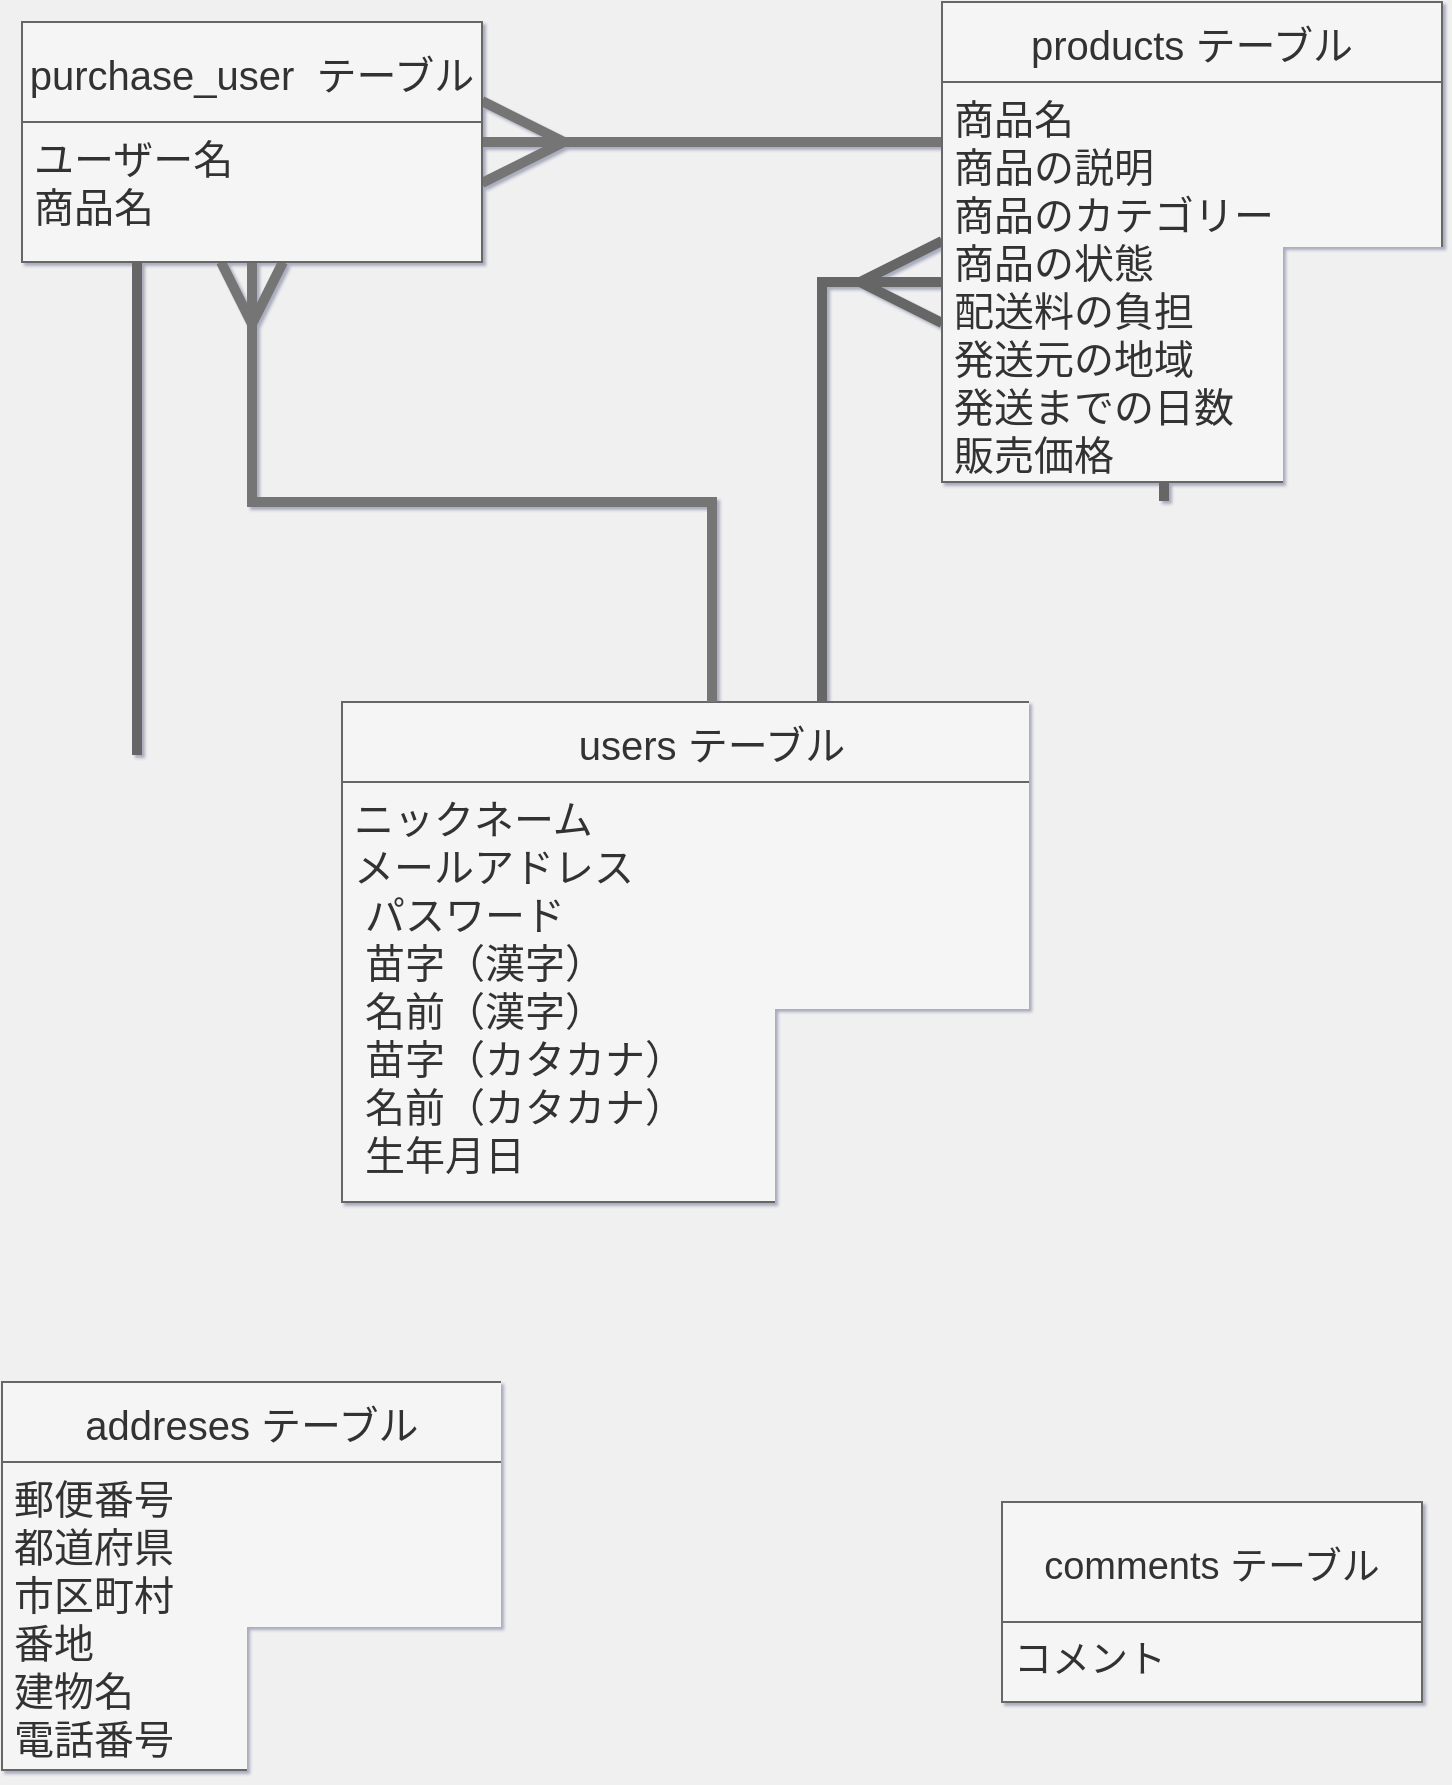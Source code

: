 <mxfile>
    <diagram id="F360aAQ5JifDP7STncQM" name="ページ1">
        <mxGraphModel dx="84" dy="238" grid="1" gridSize="10" guides="1" tooltips="1" connect="1" arrows="1" fold="1" page="1" pageScale="1" pageWidth="827" pageHeight="1169" background="#F0F0F0" math="0" shadow="1">
            <root>
                <mxCell id="0"/>
                <mxCell id="1" parent="0"/>
                <mxCell id="191" style="edgeStyle=orthogonalEdgeStyle;rounded=0;orthogonalLoop=1;jettySize=auto;html=1;entryX=0;entryY=0.5;entryDx=0;entryDy=0;endArrow=ERmany;endFill=0;endSize=35;fontSize=20;fillColor=#f5f5f5;strokeColor=#666666;strokeWidth=5;" edge="1" parent="1" source="146" target="154">
                    <mxGeometry relative="1" as="geometry">
                        <Array as="points">
                            <mxPoint x="460" y="230"/>
                        </Array>
                    </mxGeometry>
                </mxCell>
                <mxCell id="146" value="users テーブル" style="swimlane;fontStyle=0;childLayout=stackLayout;horizontal=1;startSize=40;horizontalStack=0;resizeParent=1;resizeParentMax=0;resizeLast=0;collapsible=1;marginBottom=0;align=center;fontSize=20;fillColor=#f5f5f5;strokeColor=#666666;fontColor=#333333;" vertex="1" parent="1">
                    <mxGeometry x="220" y="440" width="370" height="250" as="geometry"/>
                </mxCell>
                <mxCell id="150" style="edgeStyle=orthogonalEdgeStyle;rounded=0;orthogonalLoop=1;jettySize=auto;html=1;exitX=1;exitY=0.5;exitDx=0;exitDy=0;fontSize=19;" edge="1" parent="146" source="147" target="147">
                    <mxGeometry relative="1" as="geometry"/>
                </mxCell>
                <mxCell id="147" value="ニックネーム &#10;メールアドレス&#10; パスワード&#10; 苗字（漢字）&#10; 名前（漢字）&#10; 苗字（カタカナ） &#10; 名前（カタカナ）&#10; 生年月日" style="text;strokeColor=#666666;fillColor=#f5f5f5;spacingLeft=4;spacingRight=4;overflow=hidden;rotatable=0;points=[[0,0.5],[1,0.5]];portConstraint=eastwest;fontSize=20;fontColor=#333333;" vertex="1" parent="146">
                    <mxGeometry y="40" width="370" height="210" as="geometry"/>
                </mxCell>
                <mxCell id="203" style="edgeStyle=orthogonalEdgeStyle;rounded=0;orthogonalLoop=1;jettySize=auto;html=1;entryX=0.387;entryY=-0.036;entryDx=0;entryDy=0;entryPerimeter=0;endArrow=ERmany;endFill=0;endSize=35;fontSize=20;fillColor=#f5f5f5;strokeColor=#666666;startArrow=none;startFill=0;strokeWidth=5;" edge="1" parent="1" source="151" target="170">
                    <mxGeometry relative="1" as="geometry">
                        <Array as="points">
                            <mxPoint x="631" y="450"/>
                            <mxPoint x="631" y="450"/>
                        </Array>
                    </mxGeometry>
                </mxCell>
                <mxCell id="204" style="edgeStyle=orthogonalEdgeStyle;rounded=0;orthogonalLoop=1;jettySize=auto;html=1;endArrow=ERmany;endFill=0;endSize=35;fontSize=20;entryX=1;entryY=0.5;entryDx=0;entryDy=0;strokeColor=#757575;strokeWidth=5;" edge="1" parent="1" target="179">
                    <mxGeometry relative="1" as="geometry">
                        <mxPoint x="330" y="150" as="targetPoint"/>
                        <mxPoint x="480" y="160" as="sourcePoint"/>
                        <Array as="points">
                            <mxPoint x="520" y="160"/>
                        </Array>
                    </mxGeometry>
                </mxCell>
                <mxCell id="151" value="products テーブル" style="swimlane;fontStyle=0;childLayout=stackLayout;horizontal=1;startSize=40;horizontalStack=0;resizeParent=1;resizeParentMax=0;resizeLast=0;collapsible=1;marginBottom=0;align=center;fontSize=20;fillColor=#f5f5f5;strokeColor=#666666;fontColor=#333333;" vertex="1" parent="1">
                    <mxGeometry x="520" y="90" width="250" height="240" as="geometry"/>
                </mxCell>
                <mxCell id="154" value="商品名&#10;商品の説明 &#10;商品のカテゴリー&#10;商品の状態&#10;配送料の負担&#10;発送元の地域&#10;発送までの日数&#10;販売価格" style="text;strokeColor=#666666;fillColor=#f5f5f5;spacingLeft=4;spacingRight=4;overflow=hidden;rotatable=0;points=[[0,0.5],[1,0.5]];portConstraint=eastwest;fontSize=20;fontColor=#333333;" vertex="1" parent="151">
                    <mxGeometry y="40" width="250" height="200" as="geometry"/>
                </mxCell>
                <mxCell id="170" value="comments テーブル" style="swimlane;fontStyle=0;childLayout=stackLayout;horizontal=1;startSize=60;horizontalStack=0;resizeParent=1;resizeParentMax=0;resizeLast=0;collapsible=1;marginBottom=0;align=center;fontSize=19;fillColor=#f5f5f5;strokeColor=#666666;fontColor=#333333;" vertex="1" parent="1">
                    <mxGeometry x="550" y="840" width="210" height="100" as="geometry"/>
                </mxCell>
                <mxCell id="173" value="コメント" style="text;strokeColor=#666666;fillColor=#f5f5f5;spacingLeft=4;spacingRight=4;overflow=hidden;rotatable=0;points=[[0,0.5],[1,0.5]];portConstraint=eastwest;fontSize=19;fontColor=#333333;" vertex="1" parent="170">
                    <mxGeometry y="60" width="210" height="40" as="geometry"/>
                </mxCell>
                <mxCell id="209" style="edgeStyle=orthogonalEdgeStyle;rounded=0;orthogonalLoop=1;jettySize=auto;html=1;startArrow=ERmany;startFill=0;startSize=25;endArrow=none;endFill=0;endSize=26;strokeColor=#757575;strokeWidth=5;fontSize=20;" edge="1" parent="1" source="179" target="146">
                    <mxGeometry relative="1" as="geometry"/>
                </mxCell>
                <mxCell id="210" style="edgeStyle=orthogonalEdgeStyle;rounded=0;orthogonalLoop=1;jettySize=auto;html=1;exitX=0.25;exitY=1;exitDx=0;exitDy=0;startArrow=none;startFill=0;startSize=25;endArrow=ERmandOne;endFill=0;endSize=26;strokeColor=#666666;strokeWidth=5;fontSize=20;entryX=0.272;entryY=0;entryDx=0;entryDy=0;entryPerimeter=0;" edge="1" parent="1" source="179" target="183">
                    <mxGeometry relative="1" as="geometry">
                        <mxPoint x="118" y="870" as="targetPoint"/>
                    </mxGeometry>
                </mxCell>
                <mxCell id="179" value="purchase_user  テーブル" style="swimlane;fontStyle=0;childLayout=stackLayout;horizontal=1;startSize=50;horizontalStack=0;resizeParent=1;resizeParentMax=0;resizeLast=0;collapsible=1;marginBottom=0;align=center;fontSize=20;fillColor=#f5f5f5;strokeColor=#666666;fontColor=#333333;" vertex="1" parent="1">
                    <mxGeometry x="60" y="100" width="230" height="120" as="geometry"/>
                </mxCell>
                <mxCell id="180" value="ユーザー名&#10;商品名" style="text;strokeColor=#666666;fillColor=#f5f5f5;spacingLeft=4;spacingRight=4;overflow=hidden;rotatable=0;points=[[0,0.5],[1,0.5]];portConstraint=eastwest;fontSize=20;fontColor=#333333;" vertex="1" parent="179">
                    <mxGeometry y="50" width="230" height="70" as="geometry"/>
                </mxCell>
                <mxCell id="183" value="addreses テーブル" style="swimlane;fontStyle=0;childLayout=stackLayout;horizontal=1;startSize=40;horizontalStack=0;resizeParent=1;resizeParentMax=0;resizeLast=0;collapsible=1;marginBottom=0;align=center;fontSize=20;fillColor=#f5f5f5;strokeColor=#666666;fontColor=#333333;" vertex="1" parent="1">
                    <mxGeometry x="50" y="780" width="250" height="194" as="geometry"/>
                </mxCell>
                <mxCell id="185" value="郵便番号&#10;都道府県&#10;市区町村&#10;番地&#10;建物名&#10;電話番号" style="text;strokeColor=#666666;fillColor=#f5f5f5;spacingLeft=4;spacingRight=4;overflow=hidden;rotatable=0;points=[[0,0.5],[1,0.5]];portConstraint=eastwest;fontSize=20;fontColor=#333333;" vertex="1" parent="183">
                    <mxGeometry y="40" width="250" height="154" as="geometry"/>
                </mxCell>
                <mxCell id="200" style="edgeStyle=orthogonalEdgeStyle;rounded=0;orthogonalLoop=1;jettySize=auto;html=1;endArrow=ERmany;endFill=0;endSize=35;fontSize=20;entryX=0;entryY=0.5;entryDx=0;entryDy=0;fillColor=#f5f5f5;strokeColor=#666666;strokeWidth=5;" edge="1" parent="1" target="173">
                    <mxGeometry relative="1" as="geometry">
                        <mxPoint x="420" y="692" as="sourcePoint"/>
                        <mxPoint x="540" y="900" as="targetPoint"/>
                        <Array as="points">
                            <mxPoint x="420" y="692"/>
                            <mxPoint x="420" y="920"/>
                        </Array>
                    </mxGeometry>
                </mxCell>
            </root>
        </mxGraphModel>
    </diagram>
</mxfile>